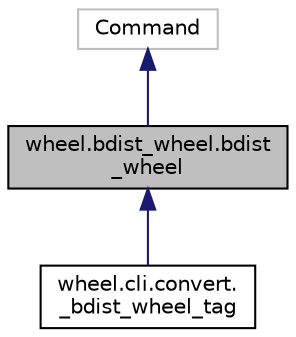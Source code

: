 digraph "wheel.bdist_wheel.bdist_wheel"
{
 // LATEX_PDF_SIZE
  edge [fontname="Helvetica",fontsize="10",labelfontname="Helvetica",labelfontsize="10"];
  node [fontname="Helvetica",fontsize="10",shape=record];
  Node1 [label="wheel.bdist_wheel.bdist\l_wheel",height=0.2,width=0.4,color="black", fillcolor="grey75", style="filled", fontcolor="black",tooltip=" "];
  Node2 -> Node1 [dir="back",color="midnightblue",fontsize="10",style="solid",fontname="Helvetica"];
  Node2 [label="Command",height=0.2,width=0.4,color="grey75", fillcolor="white", style="filled",tooltip=" "];
  Node1 -> Node3 [dir="back",color="midnightblue",fontsize="10",style="solid",fontname="Helvetica"];
  Node3 [label="wheel.cli.convert.\l_bdist_wheel_tag",height=0.2,width=0.4,color="black", fillcolor="white", style="filled",URL="$d5/dd5/classwheel_1_1cli_1_1convert_1_1__bdist__wheel__tag.html",tooltip=" "];
}
